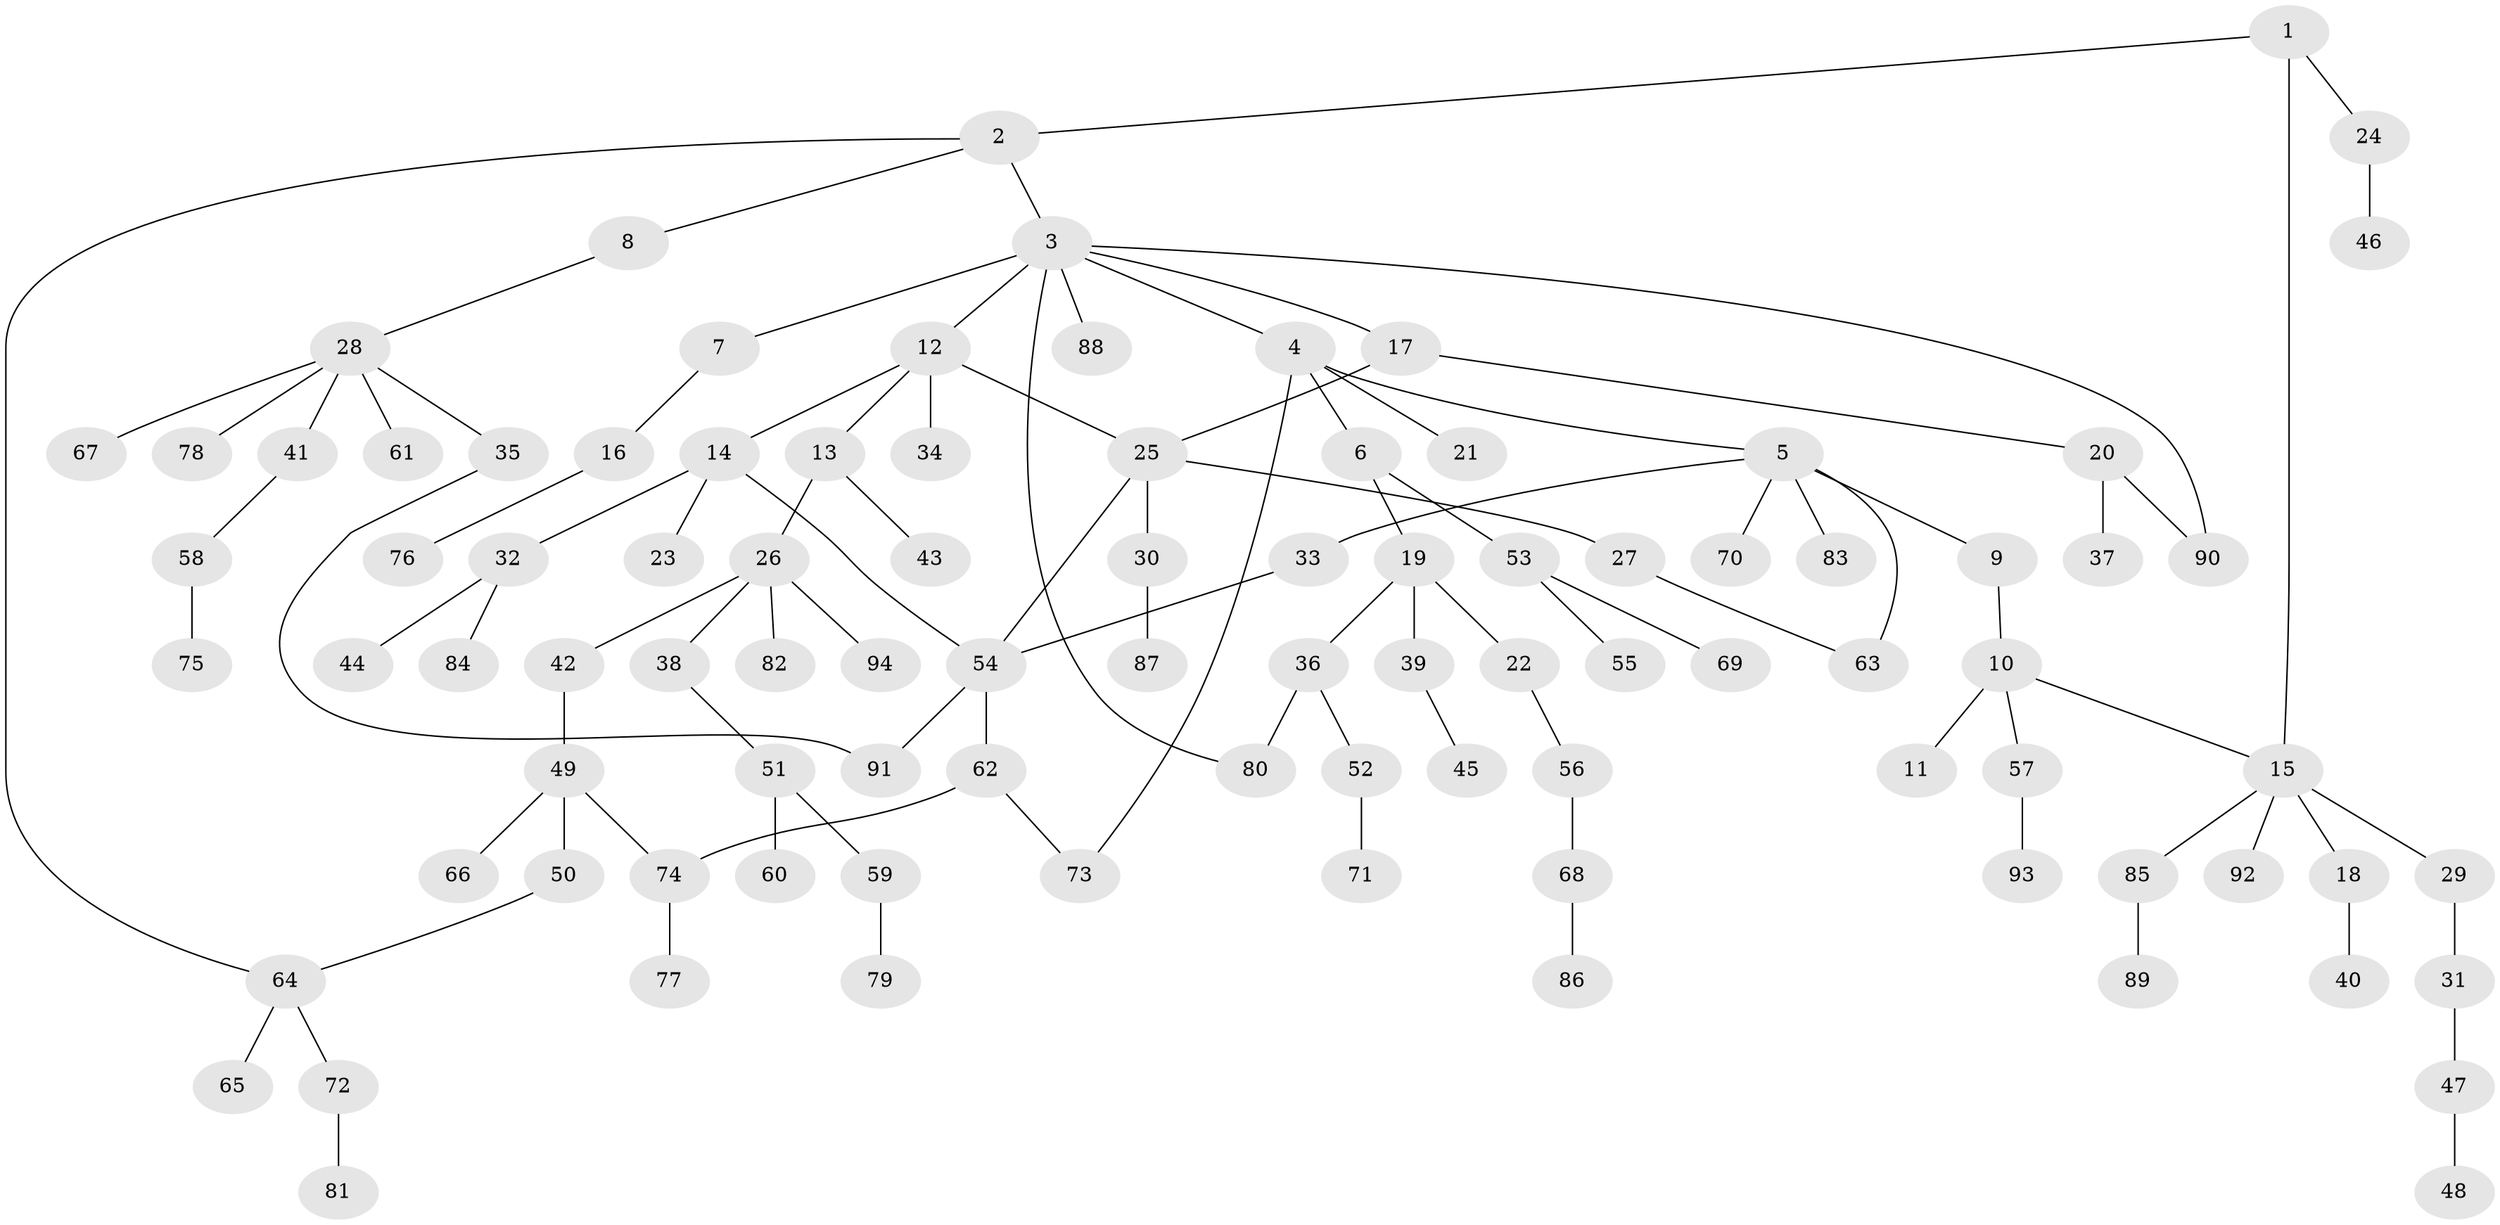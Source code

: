 // coarse degree distribution, {3: 0.1724137931034483, 4: 0.08620689655172414, 6: 0.017241379310344827, 2: 0.3448275862068966, 5: 0.034482758620689655, 1: 0.3275862068965517, 7: 0.017241379310344827}
// Generated by graph-tools (version 1.1) at 2025/49/03/04/25 22:49:10]
// undirected, 94 vertices, 104 edges
graph export_dot {
  node [color=gray90,style=filled];
  1;
  2;
  3;
  4;
  5;
  6;
  7;
  8;
  9;
  10;
  11;
  12;
  13;
  14;
  15;
  16;
  17;
  18;
  19;
  20;
  21;
  22;
  23;
  24;
  25;
  26;
  27;
  28;
  29;
  30;
  31;
  32;
  33;
  34;
  35;
  36;
  37;
  38;
  39;
  40;
  41;
  42;
  43;
  44;
  45;
  46;
  47;
  48;
  49;
  50;
  51;
  52;
  53;
  54;
  55;
  56;
  57;
  58;
  59;
  60;
  61;
  62;
  63;
  64;
  65;
  66;
  67;
  68;
  69;
  70;
  71;
  72;
  73;
  74;
  75;
  76;
  77;
  78;
  79;
  80;
  81;
  82;
  83;
  84;
  85;
  86;
  87;
  88;
  89;
  90;
  91;
  92;
  93;
  94;
  1 -- 2;
  1 -- 24;
  1 -- 15;
  2 -- 3;
  2 -- 8;
  2 -- 64;
  3 -- 4;
  3 -- 7;
  3 -- 12;
  3 -- 17;
  3 -- 80;
  3 -- 88;
  3 -- 90;
  4 -- 5;
  4 -- 6;
  4 -- 21;
  4 -- 73;
  5 -- 9;
  5 -- 33;
  5 -- 63;
  5 -- 70;
  5 -- 83;
  6 -- 19;
  6 -- 53;
  7 -- 16;
  8 -- 28;
  9 -- 10;
  10 -- 11;
  10 -- 15;
  10 -- 57;
  12 -- 13;
  12 -- 14;
  12 -- 25;
  12 -- 34;
  13 -- 26;
  13 -- 43;
  14 -- 23;
  14 -- 32;
  14 -- 54;
  15 -- 18;
  15 -- 29;
  15 -- 85;
  15 -- 92;
  16 -- 76;
  17 -- 20;
  17 -- 25;
  18 -- 40;
  19 -- 22;
  19 -- 36;
  19 -- 39;
  20 -- 37;
  20 -- 90;
  22 -- 56;
  24 -- 46;
  25 -- 27;
  25 -- 30;
  25 -- 54;
  26 -- 38;
  26 -- 42;
  26 -- 82;
  26 -- 94;
  27 -- 63;
  28 -- 35;
  28 -- 41;
  28 -- 61;
  28 -- 67;
  28 -- 78;
  29 -- 31;
  30 -- 87;
  31 -- 47;
  32 -- 44;
  32 -- 84;
  33 -- 54;
  35 -- 91;
  36 -- 52;
  36 -- 80;
  38 -- 51;
  39 -- 45;
  41 -- 58;
  42 -- 49;
  47 -- 48;
  49 -- 50;
  49 -- 66;
  49 -- 74;
  50 -- 64;
  51 -- 59;
  51 -- 60;
  52 -- 71;
  53 -- 55;
  53 -- 69;
  54 -- 62;
  54 -- 91;
  56 -- 68;
  57 -- 93;
  58 -- 75;
  59 -- 79;
  62 -- 74;
  62 -- 73;
  64 -- 65;
  64 -- 72;
  68 -- 86;
  72 -- 81;
  74 -- 77;
  85 -- 89;
}
